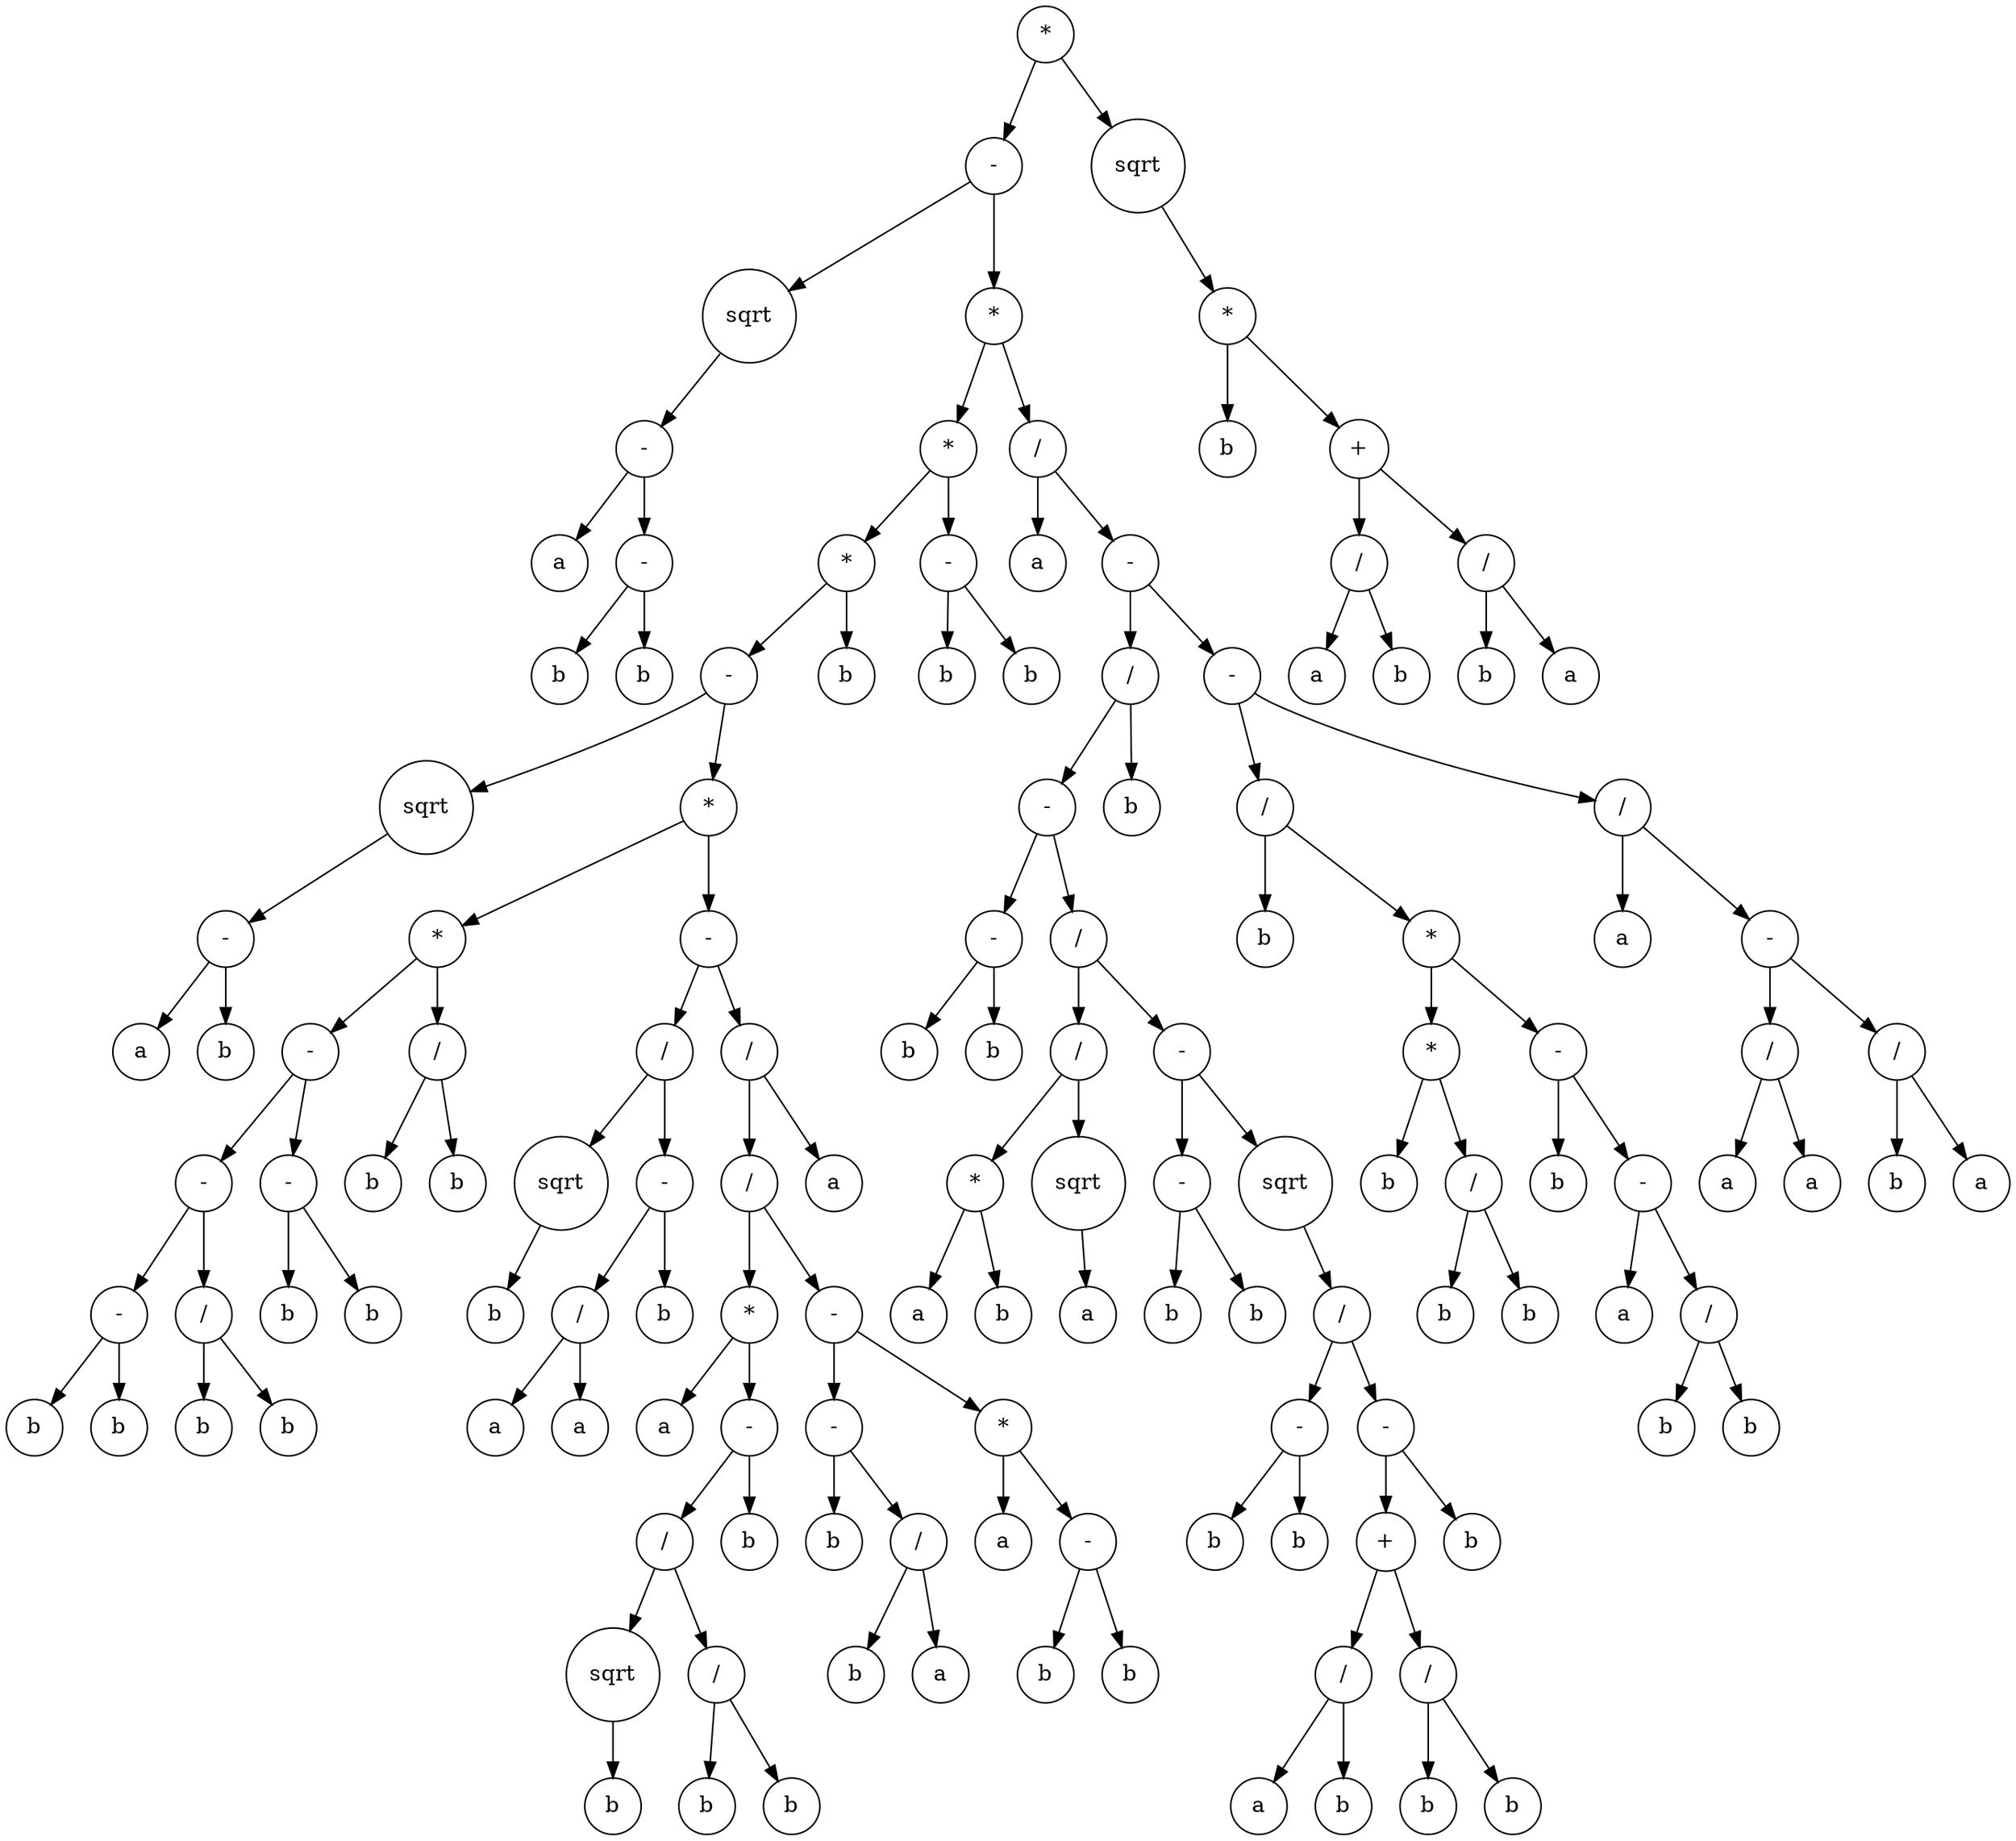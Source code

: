 digraph g {
graph [ordering=out];
node [shape=circle];
n[label = "*"];
n0[label = "-"];
n00[label = "sqrt"];
n000[label = "-"];
n0000[label = "a"];
n000 -> n0000;
n0001[label = "-"];
n00010[label = "b"];
n0001 -> n00010;
n00011[label = "b"];
n0001 -> n00011;
n000 -> n0001;
n00 -> n000;
n0 -> n00;
n01[label = "*"];
n010[label = "*"];
n0100[label = "*"];
n01000[label = "-"];
n010000[label = "sqrt"];
n0100000[label = "-"];
n01000000[label = "a"];
n0100000 -> n01000000;
n01000001[label = "b"];
n0100000 -> n01000001;
n010000 -> n0100000;
n01000 -> n010000;
n010001[label = "*"];
n0100010[label = "*"];
n01000100[label = "-"];
n010001000[label = "-"];
n0100010000[label = "-"];
n01000100000[label = "b"];
n0100010000 -> n01000100000;
n01000100001[label = "b"];
n0100010000 -> n01000100001;
n010001000 -> n0100010000;
n0100010001[label = "/"];
n01000100010[label = "b"];
n0100010001 -> n01000100010;
n01000100011[label = "b"];
n0100010001 -> n01000100011;
n010001000 -> n0100010001;
n01000100 -> n010001000;
n010001001[label = "-"];
n0100010010[label = "b"];
n010001001 -> n0100010010;
n0100010011[label = "b"];
n010001001 -> n0100010011;
n01000100 -> n010001001;
n0100010 -> n01000100;
n01000101[label = "/"];
n010001010[label = "b"];
n01000101 -> n010001010;
n010001011[label = "b"];
n01000101 -> n010001011;
n0100010 -> n01000101;
n010001 -> n0100010;
n0100011[label = "-"];
n01000110[label = "/"];
n010001100[label = "sqrt"];
n0100011000[label = "b"];
n010001100 -> n0100011000;
n01000110 -> n010001100;
n010001101[label = "-"];
n0100011010[label = "/"];
n01000110100[label = "a"];
n0100011010 -> n01000110100;
n01000110101[label = "a"];
n0100011010 -> n01000110101;
n010001101 -> n0100011010;
n0100011011[label = "b"];
n010001101 -> n0100011011;
n01000110 -> n010001101;
n0100011 -> n01000110;
n01000111[label = "/"];
n010001110[label = "/"];
n0100011100[label = "*"];
n01000111000[label = "a"];
n0100011100 -> n01000111000;
n01000111001[label = "-"];
n010001110010[label = "/"];
n0100011100100[label = "sqrt"];
n01000111001000[label = "b"];
n0100011100100 -> n01000111001000;
n010001110010 -> n0100011100100;
n0100011100101[label = "/"];
n01000111001010[label = "b"];
n0100011100101 -> n01000111001010;
n01000111001011[label = "b"];
n0100011100101 -> n01000111001011;
n010001110010 -> n0100011100101;
n01000111001 -> n010001110010;
n010001110011[label = "b"];
n01000111001 -> n010001110011;
n0100011100 -> n01000111001;
n010001110 -> n0100011100;
n0100011101[label = "-"];
n01000111010[label = "-"];
n010001110100[label = "b"];
n01000111010 -> n010001110100;
n010001110101[label = "/"];
n0100011101010[label = "b"];
n010001110101 -> n0100011101010;
n0100011101011[label = "a"];
n010001110101 -> n0100011101011;
n01000111010 -> n010001110101;
n0100011101 -> n01000111010;
n01000111011[label = "*"];
n010001110110[label = "a"];
n01000111011 -> n010001110110;
n010001110111[label = "-"];
n0100011101110[label = "b"];
n010001110111 -> n0100011101110;
n0100011101111[label = "b"];
n010001110111 -> n0100011101111;
n01000111011 -> n010001110111;
n0100011101 -> n01000111011;
n010001110 -> n0100011101;
n01000111 -> n010001110;
n010001111[label = "a"];
n01000111 -> n010001111;
n0100011 -> n01000111;
n010001 -> n0100011;
n01000 -> n010001;
n0100 -> n01000;
n01001[label = "b"];
n0100 -> n01001;
n010 -> n0100;
n0101[label = "-"];
n01010[label = "b"];
n0101 -> n01010;
n01011[label = "b"];
n0101 -> n01011;
n010 -> n0101;
n01 -> n010;
n011[label = "/"];
n0110[label = "a"];
n011 -> n0110;
n0111[label = "-"];
n01110[label = "/"];
n011100[label = "-"];
n0111000[label = "-"];
n01110000[label = "b"];
n0111000 -> n01110000;
n01110001[label = "b"];
n0111000 -> n01110001;
n011100 -> n0111000;
n0111001[label = "/"];
n01110010[label = "/"];
n011100100[label = "*"];
n0111001000[label = "a"];
n011100100 -> n0111001000;
n0111001001[label = "b"];
n011100100 -> n0111001001;
n01110010 -> n011100100;
n011100101[label = "sqrt"];
n0111001010[label = "a"];
n011100101 -> n0111001010;
n01110010 -> n011100101;
n0111001 -> n01110010;
n01110011[label = "-"];
n011100110[label = "-"];
n0111001100[label = "b"];
n011100110 -> n0111001100;
n0111001101[label = "b"];
n011100110 -> n0111001101;
n01110011 -> n011100110;
n011100111[label = "sqrt"];
n0111001110[label = "/"];
n01110011100[label = "-"];
n011100111000[label = "b"];
n01110011100 -> n011100111000;
n011100111001[label = "b"];
n01110011100 -> n011100111001;
n0111001110 -> n01110011100;
n01110011101[label = "-"];
n011100111010[label = "+"];
n0111001110100[label = "/"];
n01110011101000[label = "a"];
n0111001110100 -> n01110011101000;
n01110011101001[label = "b"];
n0111001110100 -> n01110011101001;
n011100111010 -> n0111001110100;
n0111001110101[label = "/"];
n01110011101010[label = "b"];
n0111001110101 -> n01110011101010;
n01110011101011[label = "b"];
n0111001110101 -> n01110011101011;
n011100111010 -> n0111001110101;
n01110011101 -> n011100111010;
n011100111011[label = "b"];
n01110011101 -> n011100111011;
n0111001110 -> n01110011101;
n011100111 -> n0111001110;
n01110011 -> n011100111;
n0111001 -> n01110011;
n011100 -> n0111001;
n01110 -> n011100;
n011101[label = "b"];
n01110 -> n011101;
n0111 -> n01110;
n01111[label = "-"];
n011110[label = "/"];
n0111100[label = "b"];
n011110 -> n0111100;
n0111101[label = "*"];
n01111010[label = "*"];
n011110100[label = "b"];
n01111010 -> n011110100;
n011110101[label = "/"];
n0111101010[label = "b"];
n011110101 -> n0111101010;
n0111101011[label = "b"];
n011110101 -> n0111101011;
n01111010 -> n011110101;
n0111101 -> n01111010;
n01111011[label = "-"];
n011110110[label = "b"];
n01111011 -> n011110110;
n011110111[label = "-"];
n0111101110[label = "a"];
n011110111 -> n0111101110;
n0111101111[label = "/"];
n01111011110[label = "b"];
n0111101111 -> n01111011110;
n01111011111[label = "b"];
n0111101111 -> n01111011111;
n011110111 -> n0111101111;
n01111011 -> n011110111;
n0111101 -> n01111011;
n011110 -> n0111101;
n01111 -> n011110;
n011111[label = "/"];
n0111110[label = "a"];
n011111 -> n0111110;
n0111111[label = "-"];
n01111110[label = "/"];
n011111100[label = "a"];
n01111110 -> n011111100;
n011111101[label = "a"];
n01111110 -> n011111101;
n0111111 -> n01111110;
n01111111[label = "/"];
n011111110[label = "b"];
n01111111 -> n011111110;
n011111111[label = "a"];
n01111111 -> n011111111;
n0111111 -> n01111111;
n011111 -> n0111111;
n01111 -> n011111;
n0111 -> n01111;
n011 -> n0111;
n01 -> n011;
n0 -> n01;
n -> n0;
n1[label = "sqrt"];
n10[label = "*"];
n100[label = "b"];
n10 -> n100;
n101[label = "+"];
n1010[label = "/"];
n10100[label = "a"];
n1010 -> n10100;
n10101[label = "b"];
n1010 -> n10101;
n101 -> n1010;
n1011[label = "/"];
n10110[label = "b"];
n1011 -> n10110;
n10111[label = "a"];
n1011 -> n10111;
n101 -> n1011;
n10 -> n101;
n1 -> n10;
n -> n1;
}
